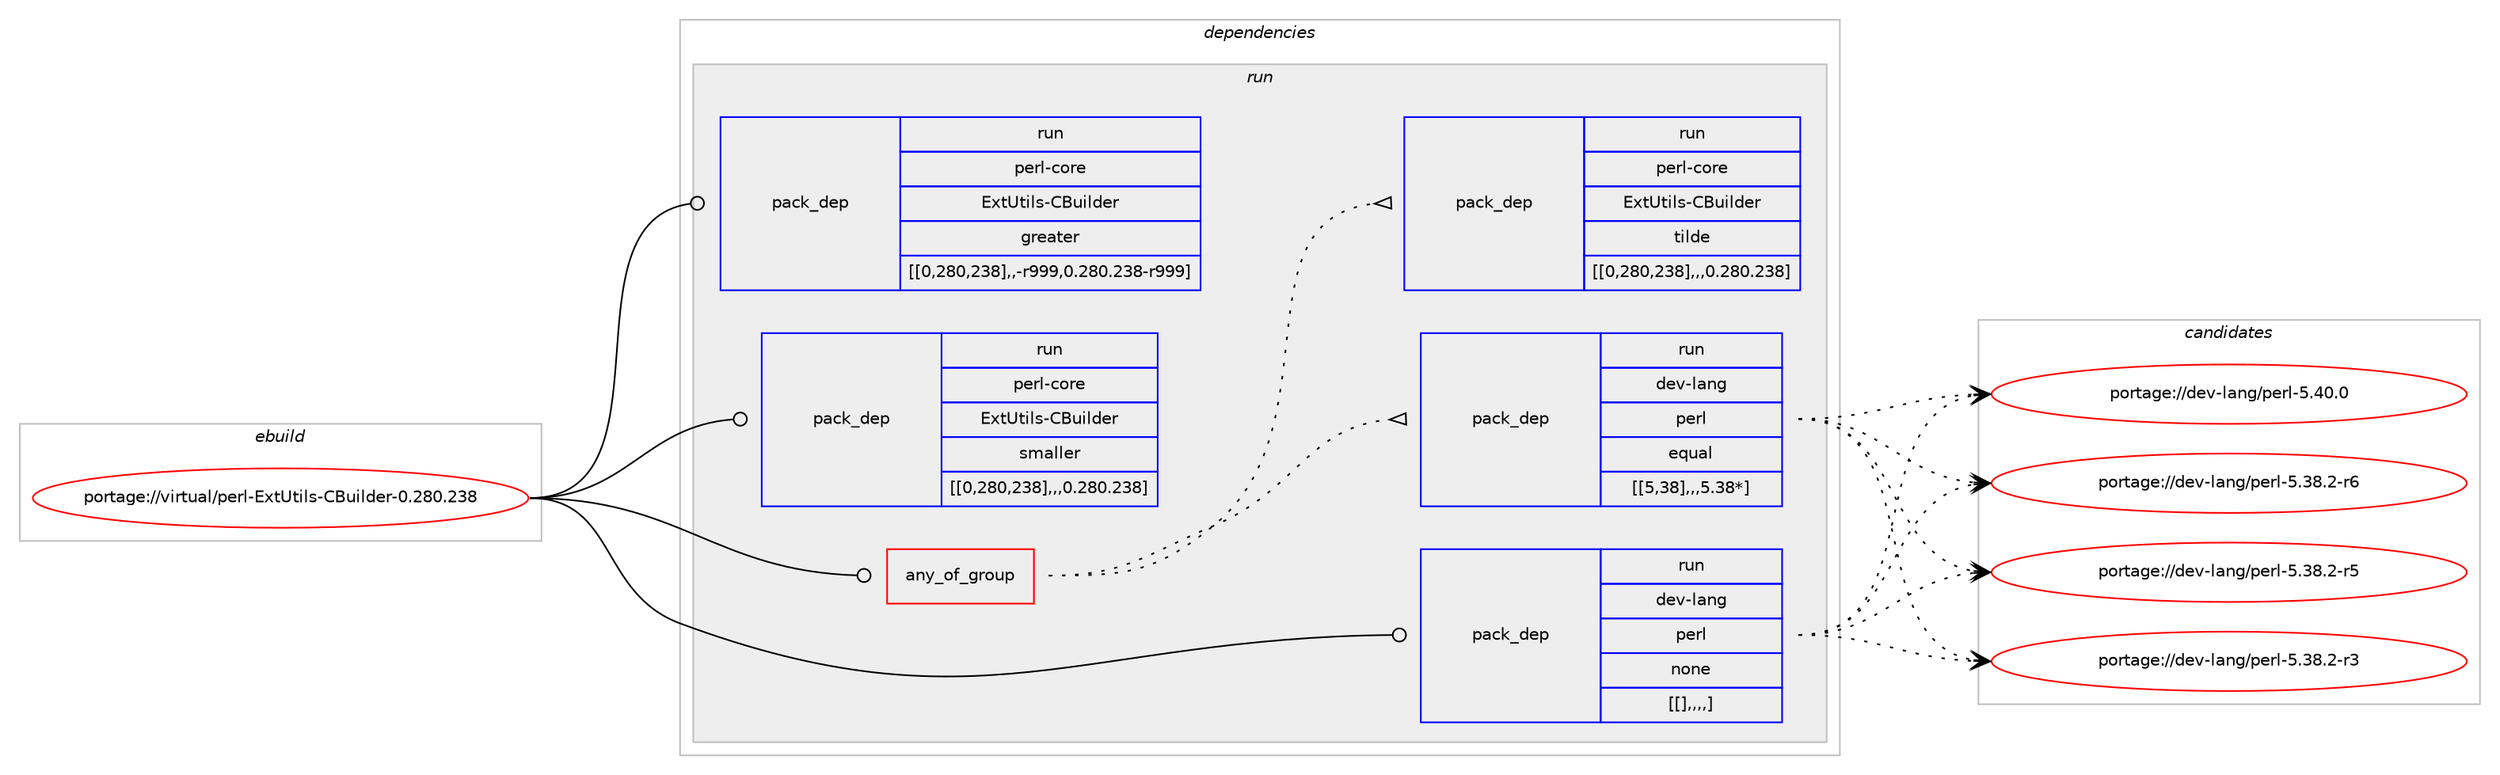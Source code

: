 digraph prolog {

# *************
# Graph options
# *************

newrank=true;
concentrate=true;
compound=true;
graph [rankdir=LR,fontname=Helvetica,fontsize=10,ranksep=1.5];#, ranksep=2.5, nodesep=0.2];
edge  [arrowhead=vee];
node  [fontname=Helvetica,fontsize=10];

# **********
# The ebuild
# **********

subgraph cluster_leftcol {
color=gray;
label=<<i>ebuild</i>>;
id [label="portage://virtual/perl-ExtUtils-CBuilder-0.280.238", color=red, width=4, href="../virtual/perl-ExtUtils-CBuilder-0.280.238.svg"];
}

# ****************
# The dependencies
# ****************

subgraph cluster_midcol {
color=gray;
label=<<i>dependencies</i>>;
subgraph cluster_compile {
fillcolor="#eeeeee";
style=filled;
label=<<i>compile</i>>;
}
subgraph cluster_compileandrun {
fillcolor="#eeeeee";
style=filled;
label=<<i>compile and run</i>>;
}
subgraph cluster_run {
fillcolor="#eeeeee";
style=filled;
label=<<i>run</i>>;
subgraph any76 {
dependency2150 [label=<<TABLE BORDER="0" CELLBORDER="1" CELLSPACING="0" CELLPADDING="4"><TR><TD CELLPADDING="10">any_of_group</TD></TR></TABLE>>, shape=none, color=red];subgraph pack1613 {
dependency2159 [label=<<TABLE BORDER="0" CELLBORDER="1" CELLSPACING="0" CELLPADDING="4" WIDTH="220"><TR><TD ROWSPAN="6" CELLPADDING="30">pack_dep</TD></TR><TR><TD WIDTH="110">run</TD></TR><TR><TD>dev-lang</TD></TR><TR><TD>perl</TD></TR><TR><TD>equal</TD></TR><TR><TD>[[5,38],,,5.38*]</TD></TR></TABLE>>, shape=none, color=blue];
}
dependency2150:e -> dependency2159:w [weight=20,style="dotted",arrowhead="oinv"];
subgraph pack1622 {
dependency2172 [label=<<TABLE BORDER="0" CELLBORDER="1" CELLSPACING="0" CELLPADDING="4" WIDTH="220"><TR><TD ROWSPAN="6" CELLPADDING="30">pack_dep</TD></TR><TR><TD WIDTH="110">run</TD></TR><TR><TD>perl-core</TD></TR><TR><TD>ExtUtils-CBuilder</TD></TR><TR><TD>tilde</TD></TR><TR><TD>[[0,280,238],,,0.280.238]</TD></TR></TABLE>>, shape=none, color=blue];
}
dependency2150:e -> dependency2172:w [weight=20,style="dotted",arrowhead="oinv"];
}
id:e -> dependency2150:w [weight=20,style="solid",arrowhead="odot"];
subgraph pack1633 {
dependency2176 [label=<<TABLE BORDER="0" CELLBORDER="1" CELLSPACING="0" CELLPADDING="4" WIDTH="220"><TR><TD ROWSPAN="6" CELLPADDING="30">pack_dep</TD></TR><TR><TD WIDTH="110">run</TD></TR><TR><TD>dev-lang</TD></TR><TR><TD>perl</TD></TR><TR><TD>none</TD></TR><TR><TD>[[],,,,]</TD></TR></TABLE>>, shape=none, color=blue];
}
id:e -> dependency2176:w [weight=20,style="solid",arrowhead="odot"];
subgraph pack1640 {
dependency2185 [label=<<TABLE BORDER="0" CELLBORDER="1" CELLSPACING="0" CELLPADDING="4" WIDTH="220"><TR><TD ROWSPAN="6" CELLPADDING="30">pack_dep</TD></TR><TR><TD WIDTH="110">run</TD></TR><TR><TD>perl-core</TD></TR><TR><TD>ExtUtils-CBuilder</TD></TR><TR><TD>greater</TD></TR><TR><TD>[[0,280,238],,-r999,0.280.238-r999]</TD></TR></TABLE>>, shape=none, color=blue];
}
id:e -> dependency2185:w [weight=20,style="solid",arrowhead="odot"];
subgraph pack1643 {
dependency2189 [label=<<TABLE BORDER="0" CELLBORDER="1" CELLSPACING="0" CELLPADDING="4" WIDTH="220"><TR><TD ROWSPAN="6" CELLPADDING="30">pack_dep</TD></TR><TR><TD WIDTH="110">run</TD></TR><TR><TD>perl-core</TD></TR><TR><TD>ExtUtils-CBuilder</TD></TR><TR><TD>smaller</TD></TR><TR><TD>[[0,280,238],,,0.280.238]</TD></TR></TABLE>>, shape=none, color=blue];
}
id:e -> dependency2189:w [weight=20,style="solid",arrowhead="odot"];
}
}

# **************
# The candidates
# **************

subgraph cluster_choices {
rank=same;
color=gray;
label=<<i>candidates</i>>;

subgraph choice1585 {
color=black;
nodesep=1;
choice10010111845108971101034711210111410845534652484648 [label="portage://dev-lang/perl-5.40.0", color=red, width=4,href="../dev-lang/perl-5.40.0.svg"];
choice100101118451089711010347112101114108455346515646504511454 [label="portage://dev-lang/perl-5.38.2-r6", color=red, width=4,href="../dev-lang/perl-5.38.2-r6.svg"];
choice100101118451089711010347112101114108455346515646504511453 [label="portage://dev-lang/perl-5.38.2-r5", color=red, width=4,href="../dev-lang/perl-5.38.2-r5.svg"];
choice100101118451089711010347112101114108455346515646504511451 [label="portage://dev-lang/perl-5.38.2-r3", color=red, width=4,href="../dev-lang/perl-5.38.2-r3.svg"];
dependency2159:e -> choice10010111845108971101034711210111410845534652484648:w [style=dotted,weight="100"];
dependency2159:e -> choice100101118451089711010347112101114108455346515646504511454:w [style=dotted,weight="100"];
dependency2159:e -> choice100101118451089711010347112101114108455346515646504511453:w [style=dotted,weight="100"];
dependency2159:e -> choice100101118451089711010347112101114108455346515646504511451:w [style=dotted,weight="100"];
}
subgraph choice1598 {
color=black;
nodesep=1;
}
subgraph choice1602 {
color=black;
nodesep=1;
choice10010111845108971101034711210111410845534652484648 [label="portage://dev-lang/perl-5.40.0", color=red, width=4,href="../dev-lang/perl-5.40.0.svg"];
choice100101118451089711010347112101114108455346515646504511454 [label="portage://dev-lang/perl-5.38.2-r6", color=red, width=4,href="../dev-lang/perl-5.38.2-r6.svg"];
choice100101118451089711010347112101114108455346515646504511453 [label="portage://dev-lang/perl-5.38.2-r5", color=red, width=4,href="../dev-lang/perl-5.38.2-r5.svg"];
choice100101118451089711010347112101114108455346515646504511451 [label="portage://dev-lang/perl-5.38.2-r3", color=red, width=4,href="../dev-lang/perl-5.38.2-r3.svg"];
dependency2176:e -> choice10010111845108971101034711210111410845534652484648:w [style=dotted,weight="100"];
dependency2176:e -> choice100101118451089711010347112101114108455346515646504511454:w [style=dotted,weight="100"];
dependency2176:e -> choice100101118451089711010347112101114108455346515646504511453:w [style=dotted,weight="100"];
dependency2176:e -> choice100101118451089711010347112101114108455346515646504511451:w [style=dotted,weight="100"];
}
subgraph choice1612 {
color=black;
nodesep=1;
}
subgraph choice1616 {
color=black;
nodesep=1;
}
}

}
